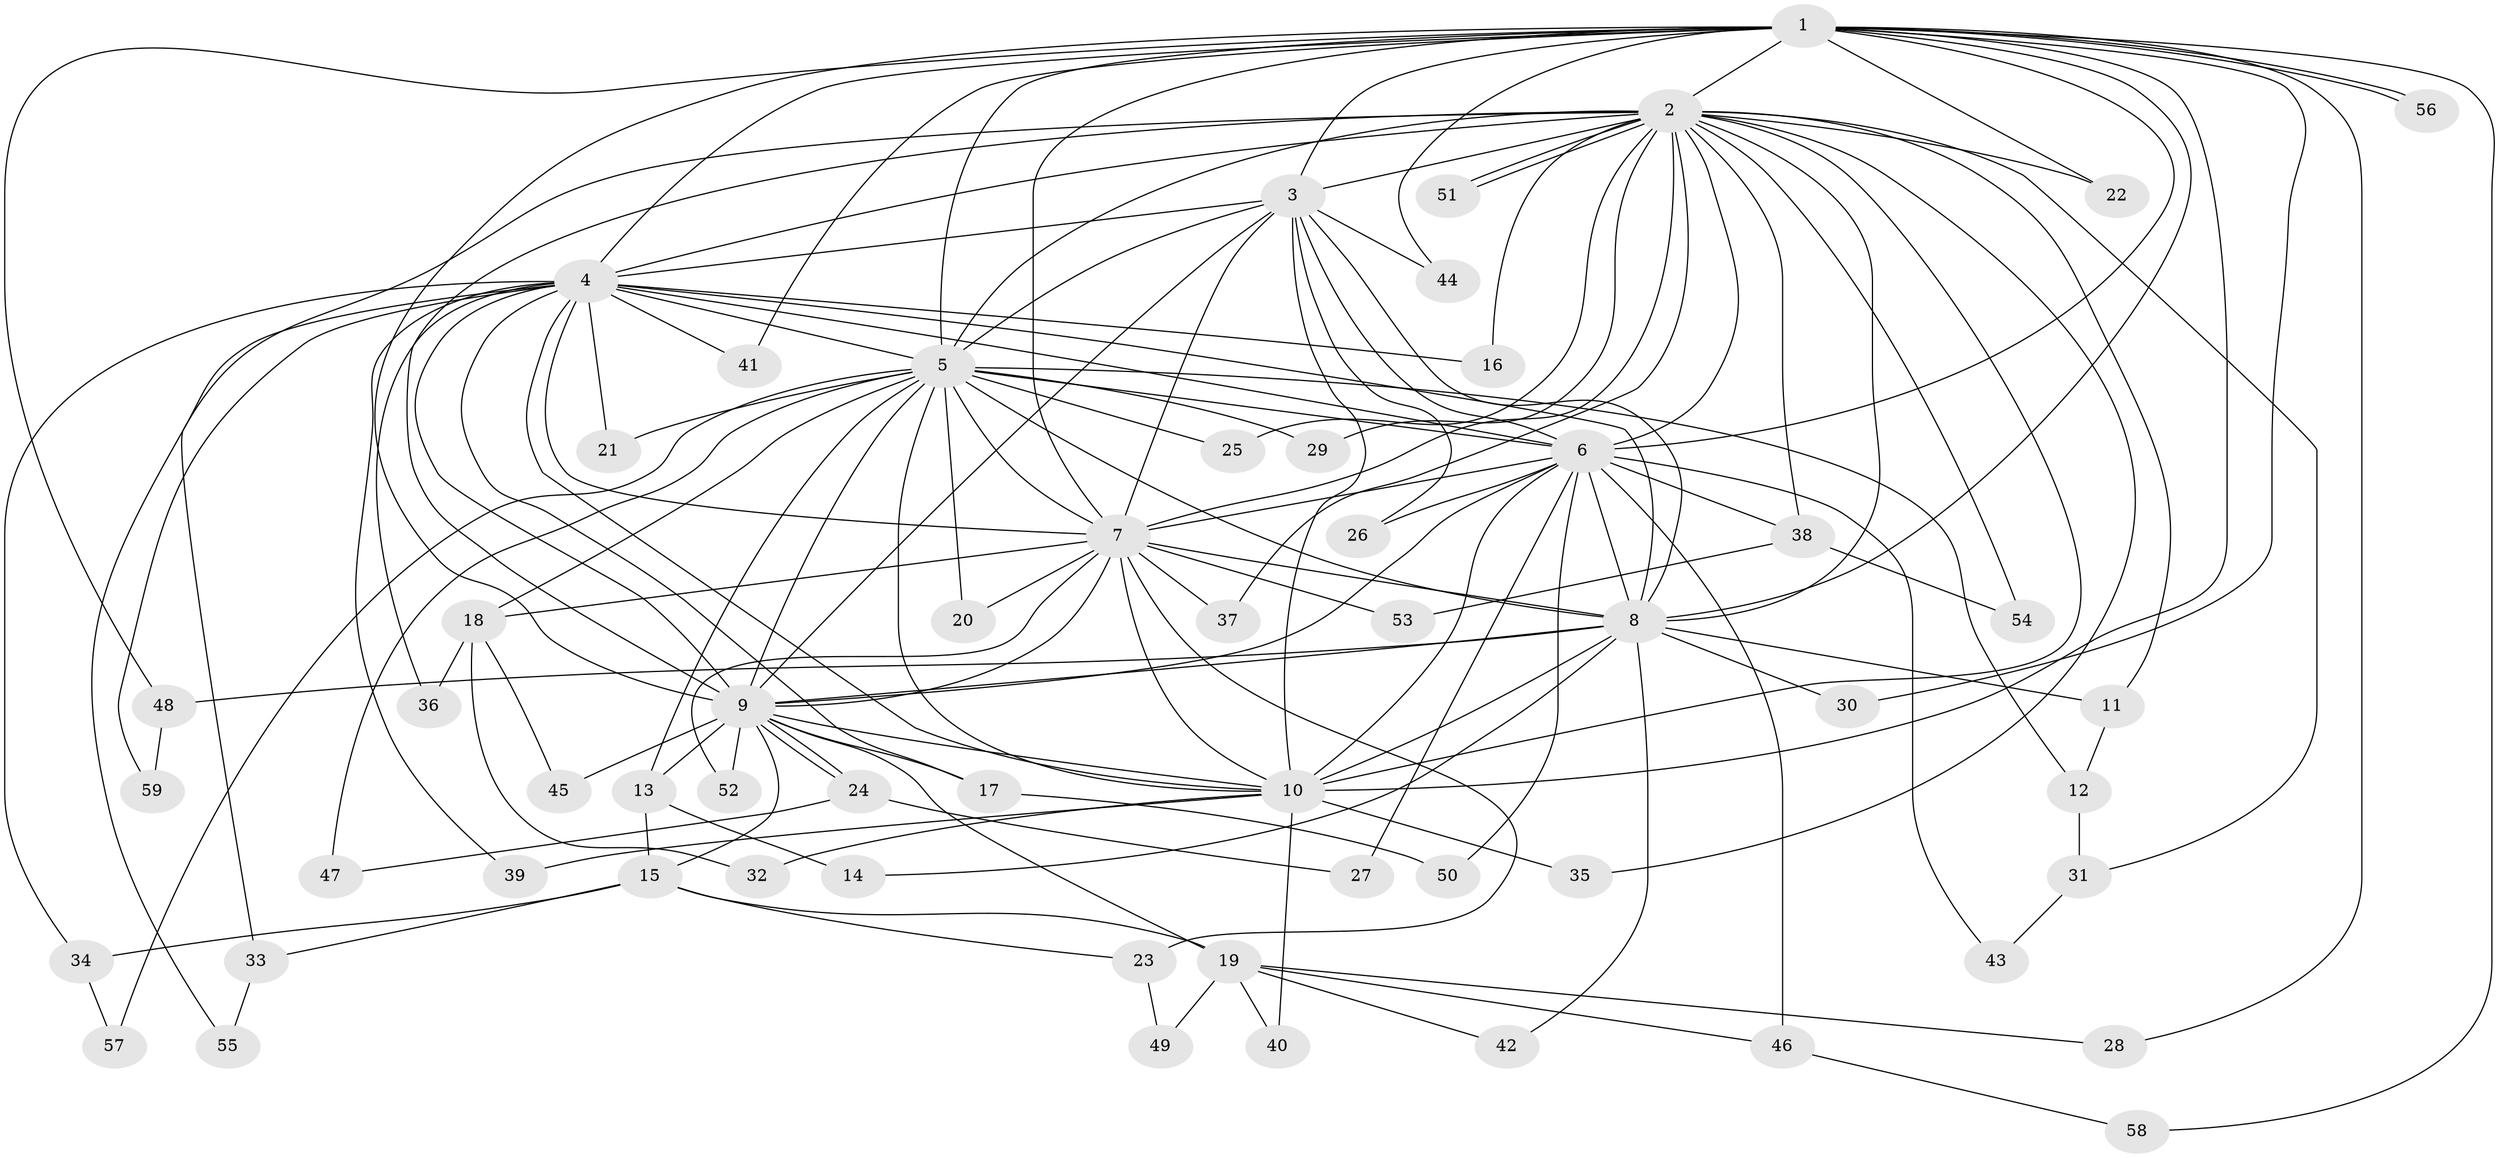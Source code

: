 // coarse degree distribution, {19: 0.024390243902439025, 24: 0.024390243902439025, 15: 0.024390243902439025, 14: 0.04878048780487805, 12: 0.024390243902439025, 11: 0.024390243902439025, 4: 0.07317073170731707, 6: 0.024390243902439025, 2: 0.5609756097560976, 3: 0.14634146341463414, 7: 0.024390243902439025}
// Generated by graph-tools (version 1.1) at 2025/41/03/06/25 10:41:44]
// undirected, 59 vertices, 143 edges
graph export_dot {
graph [start="1"]
  node [color=gray90,style=filled];
  1;
  2;
  3;
  4;
  5;
  6;
  7;
  8;
  9;
  10;
  11;
  12;
  13;
  14;
  15;
  16;
  17;
  18;
  19;
  20;
  21;
  22;
  23;
  24;
  25;
  26;
  27;
  28;
  29;
  30;
  31;
  32;
  33;
  34;
  35;
  36;
  37;
  38;
  39;
  40;
  41;
  42;
  43;
  44;
  45;
  46;
  47;
  48;
  49;
  50;
  51;
  52;
  53;
  54;
  55;
  56;
  57;
  58;
  59;
  1 -- 2;
  1 -- 3;
  1 -- 4;
  1 -- 5;
  1 -- 6;
  1 -- 7;
  1 -- 8;
  1 -- 9;
  1 -- 10;
  1 -- 22;
  1 -- 28;
  1 -- 30;
  1 -- 41;
  1 -- 44;
  1 -- 48;
  1 -- 56;
  1 -- 56;
  1 -- 58;
  2 -- 3;
  2 -- 4;
  2 -- 5;
  2 -- 6;
  2 -- 7;
  2 -- 8;
  2 -- 9;
  2 -- 10;
  2 -- 11;
  2 -- 16;
  2 -- 22;
  2 -- 25;
  2 -- 29;
  2 -- 31;
  2 -- 33;
  2 -- 35;
  2 -- 37;
  2 -- 38;
  2 -- 51;
  2 -- 51;
  2 -- 54;
  3 -- 4;
  3 -- 5;
  3 -- 6;
  3 -- 7;
  3 -- 8;
  3 -- 9;
  3 -- 10;
  3 -- 26;
  3 -- 44;
  4 -- 5;
  4 -- 6;
  4 -- 7;
  4 -- 8;
  4 -- 9;
  4 -- 10;
  4 -- 16;
  4 -- 17;
  4 -- 21;
  4 -- 34;
  4 -- 36;
  4 -- 39;
  4 -- 41;
  4 -- 55;
  4 -- 59;
  5 -- 6;
  5 -- 7;
  5 -- 8;
  5 -- 9;
  5 -- 10;
  5 -- 12;
  5 -- 13;
  5 -- 18;
  5 -- 20;
  5 -- 21;
  5 -- 25;
  5 -- 29;
  5 -- 47;
  5 -- 57;
  6 -- 7;
  6 -- 8;
  6 -- 9;
  6 -- 10;
  6 -- 26;
  6 -- 27;
  6 -- 38;
  6 -- 43;
  6 -- 46;
  6 -- 50;
  7 -- 8;
  7 -- 9;
  7 -- 10;
  7 -- 18;
  7 -- 20;
  7 -- 23;
  7 -- 37;
  7 -- 52;
  7 -- 53;
  8 -- 9;
  8 -- 10;
  8 -- 11;
  8 -- 14;
  8 -- 30;
  8 -- 42;
  8 -- 48;
  9 -- 10;
  9 -- 13;
  9 -- 15;
  9 -- 17;
  9 -- 19;
  9 -- 24;
  9 -- 24;
  9 -- 45;
  9 -- 52;
  10 -- 32;
  10 -- 35;
  10 -- 39;
  10 -- 40;
  11 -- 12;
  12 -- 31;
  13 -- 14;
  13 -- 15;
  15 -- 19;
  15 -- 23;
  15 -- 33;
  15 -- 34;
  17 -- 50;
  18 -- 32;
  18 -- 36;
  18 -- 45;
  19 -- 28;
  19 -- 40;
  19 -- 42;
  19 -- 46;
  19 -- 49;
  23 -- 49;
  24 -- 27;
  24 -- 47;
  31 -- 43;
  33 -- 55;
  34 -- 57;
  38 -- 53;
  38 -- 54;
  46 -- 58;
  48 -- 59;
}
